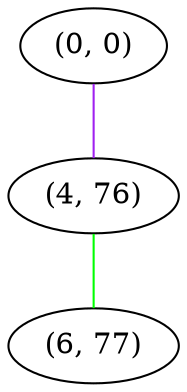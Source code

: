 graph "" {
"(0, 0)";
"(4, 76)";
"(6, 77)";
"(0, 0)" -- "(4, 76)"  [color=purple, key=0, weight=4];
"(4, 76)" -- "(6, 77)"  [color=green, key=0, weight=2];
}
